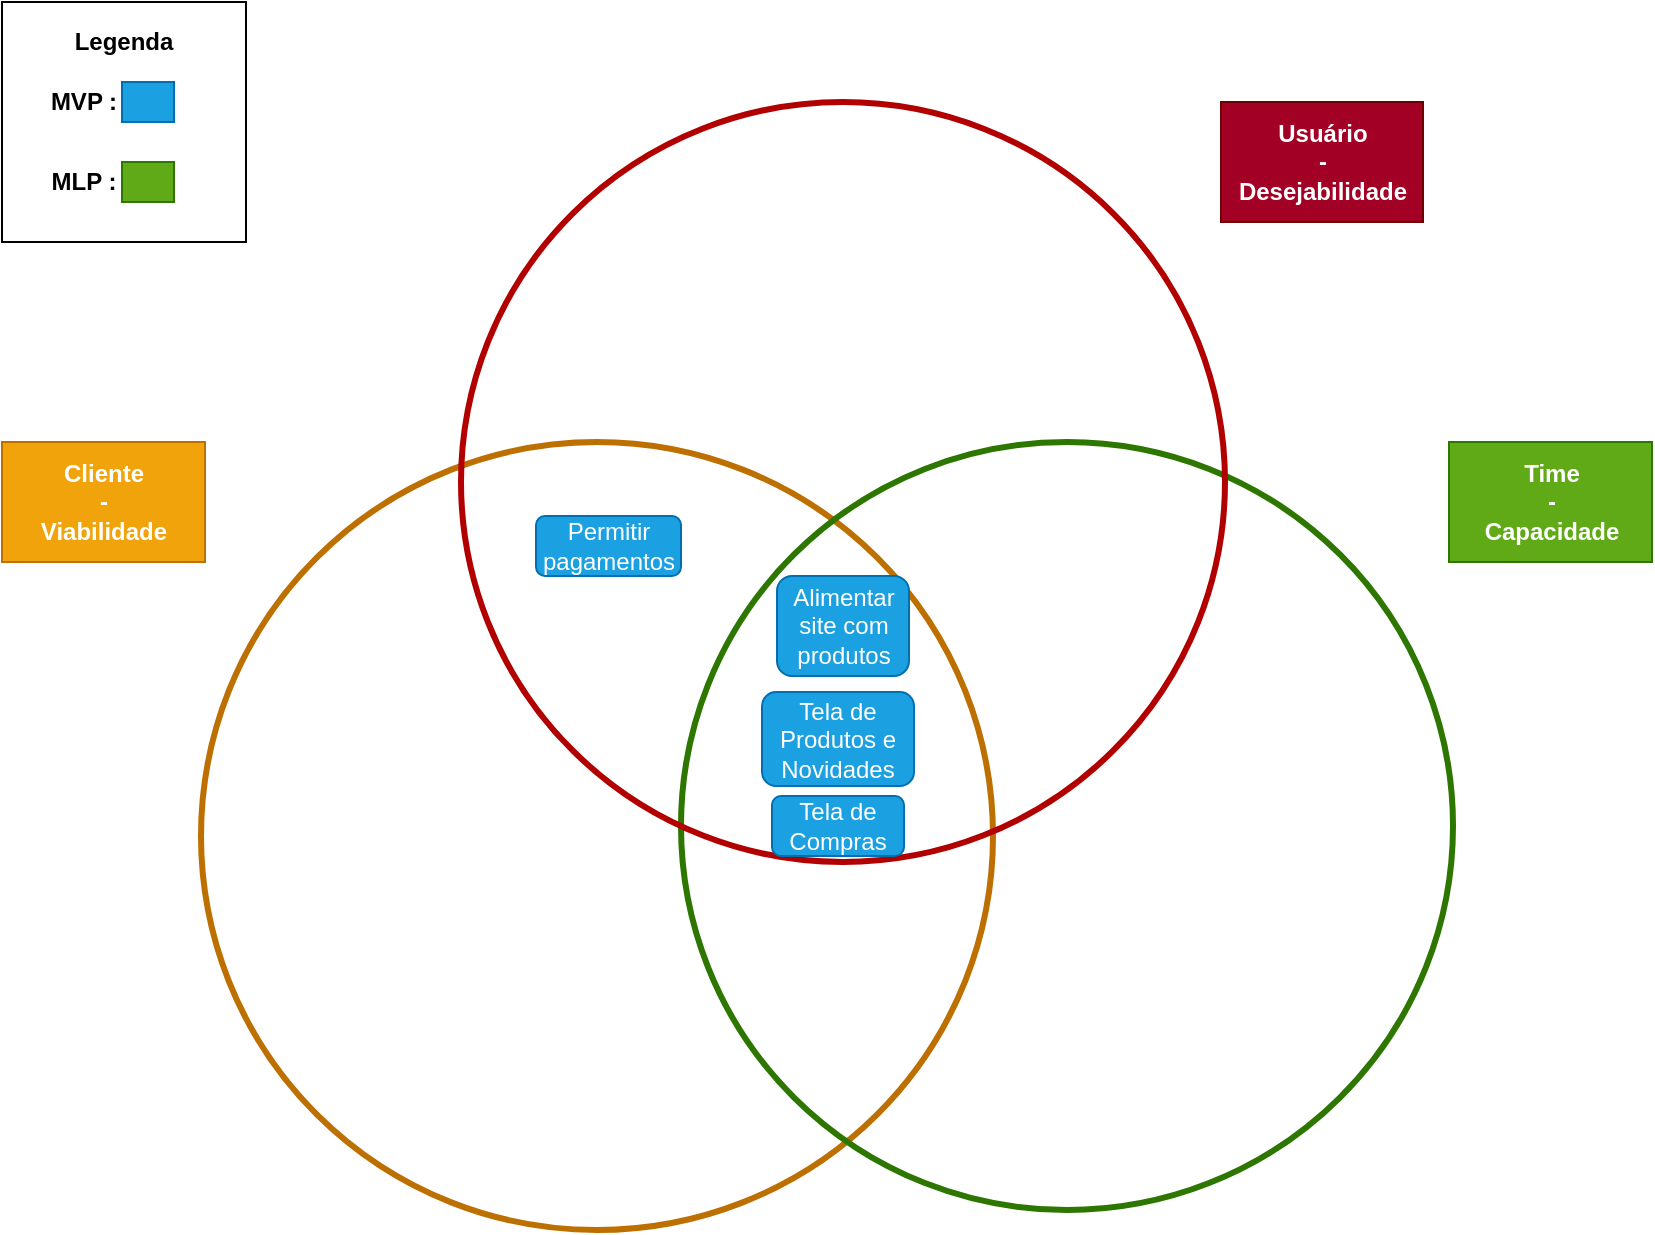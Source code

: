 <mxfile version="13.1.3">
    <diagram id="hCISvdYMMi2Ps4CzMeBu" name="Page-1">
        <mxGraphModel dx="473" dy="428" grid="1" gridSize="10" guides="1" tooltips="1" connect="1" arrows="1" fold="1" page="1" pageScale="1" pageWidth="1600" pageHeight="1200" math="0" shadow="0">
            <root>
                <mxCell id="0"/>
                <mxCell id="1" parent="0"/>
                <mxCell id="G7PD3bsyURD3d8Z6uHz4-1" value="" style="ellipse;whiteSpace=wrap;html=1;aspect=fixed;fillColor=none;strokeColor=#BD7000;strokeWidth=3;fontColor=#ffffff;" parent="1" vertex="1">
                    <mxGeometry x="487.5" y="513" width="396" height="394" as="geometry"/>
                </mxCell>
                <mxCell id="G7PD3bsyURD3d8Z6uHz4-4" value="" style="ellipse;whiteSpace=wrap;html=1;aspect=fixed;fillColor=none;strokeColor=#2D7600;fontColor=#ffffff;strokeWidth=3;" parent="1" vertex="1">
                    <mxGeometry x="727.5" y="513" width="386" height="384" as="geometry"/>
                </mxCell>
                <mxCell id="G7PD3bsyURD3d8Z6uHz4-5" value="" style="ellipse;whiteSpace=wrap;html=1;aspect=fixed;fillColor=none;strokeColor=#B20000;fontColor=#ffffff;strokeWidth=3;" parent="1" vertex="1">
                    <mxGeometry x="617.5" y="343" width="382" height="380" as="geometry"/>
                </mxCell>
                <mxCell id="G7PD3bsyURD3d8Z6uHz4-8" value="&lt;div&gt;&lt;b&gt;Time&lt;/b&gt;&lt;/div&gt;&lt;div&gt;&lt;b&gt;-&lt;/b&gt;&lt;br&gt;&lt;/div&gt;&lt;div&gt;&lt;b&gt;Capacidade&lt;br&gt;&lt;/b&gt;&lt;/div&gt;" style="text;html=1;strokeColor=#2D7600;fillColor=#60a917;align=center;verticalAlign=middle;whiteSpace=wrap;rounded=0;fontColor=#ffffff;" parent="1" vertex="1">
                    <mxGeometry x="1111.5" y="513" width="101.5" height="60" as="geometry"/>
                </mxCell>
                <mxCell id="Y9ctC_bXZh75ycUeQeHI-18" style="edgeStyle=orthogonalEdgeStyle;rounded=0;orthogonalLoop=1;jettySize=auto;html=1;exitX=0.5;exitY=1;exitDx=0;exitDy=0;fontColor=#B9E0A5;" parent="1" edge="1">
                    <mxGeometry relative="1" as="geometry">
                        <mxPoint x="579.5" y="638" as="sourcePoint"/>
                        <mxPoint x="579.5" y="638" as="targetPoint"/>
                    </mxGeometry>
                </mxCell>
                <mxCell id="Y9ctC_bXZh75ycUeQeHI-19" value="&lt;div align=&quot;center&quot;&gt;&lt;b&gt;Usuário&lt;/b&gt;&lt;/div&gt;&lt;div align=&quot;center&quot;&gt;&lt;b&gt;-&lt;/b&gt;&lt;/div&gt;&lt;div align=&quot;center&quot;&gt;&lt;b&gt;Desejabilidade&lt;br&gt;&lt;/b&gt;&lt;/div&gt;" style="text;html=1;strokeColor=#6F0000;fillColor=#a20025;align=center;verticalAlign=middle;whiteSpace=wrap;rounded=0;fontColor=#ffffff;" parent="1" vertex="1">
                    <mxGeometry x="997.5" y="343" width="101" height="60" as="geometry"/>
                </mxCell>
                <mxCell id="Y9ctC_bXZh75ycUeQeHI-30" value="&lt;font style=&quot;font-size: 20px&quot;&gt;&lt;b&gt;360º View&lt;br&gt;&lt;/b&gt;&lt;/font&gt;" style="text;html=1;align=center;verticalAlign=middle;whiteSpace=wrap;rounded=0;fontColor=#fff;" parent="1" vertex="1">
                    <mxGeometry x="760" y="293" width="97" height="30" as="geometry"/>
                </mxCell>
                <mxCell id="_5_mJkalKIQQMMw_lZd5-3" value="&lt;b&gt;MVP :&lt;/b&gt;" style="text;html=1;strokeColor=none;fillColor=none;align=center;verticalAlign=middle;whiteSpace=wrap;rounded=0;" parent="1" vertex="1">
                    <mxGeometry x="408" y="333" width="42" height="20" as="geometry"/>
                </mxCell>
                <mxCell id="_5_mJkalKIQQMMw_lZd5-6" value="" style="rounded=0;whiteSpace=wrap;html=1;fillColor=#1ba1e2;strokeColor=#006EAF;fontColor=#ffffff;" parent="1" vertex="1">
                    <mxGeometry x="448" y="333" width="26" height="20" as="geometry"/>
                </mxCell>
                <mxCell id="_5_mJkalKIQQMMw_lZd5-7" value="&lt;b&gt;MLP :&lt;/b&gt;" style="text;html=1;strokeColor=none;fillColor=none;align=center;verticalAlign=middle;whiteSpace=wrap;rounded=0;" parent="1" vertex="1">
                    <mxGeometry x="408" y="373" width="42" height="20" as="geometry"/>
                </mxCell>
                <mxCell id="_5_mJkalKIQQMMw_lZd5-8" value="" style="rounded=0;whiteSpace=wrap;html=1;fillColor=#60a917;strokeColor=#2D7600;fontColor=#ffffff;" parent="1" vertex="1">
                    <mxGeometry x="448" y="373" width="26" height="20" as="geometry"/>
                </mxCell>
                <mxCell id="_5_mJkalKIQQMMw_lZd5-10" value="" style="rounded=0;whiteSpace=wrap;html=1;fillColor=none;" parent="1" vertex="1">
                    <mxGeometry x="388" y="293" width="122" height="120" as="geometry"/>
                </mxCell>
                <mxCell id="_5_mJkalKIQQMMw_lZd5-11" value="&lt;b&gt;Legenda&lt;/b&gt;" style="text;html=1;strokeColor=none;fillColor=none;align=center;verticalAlign=middle;whiteSpace=wrap;rounded=0;" parent="1" vertex="1">
                    <mxGeometry x="423" y="303" width="52" height="20" as="geometry"/>
                </mxCell>
                <mxCell id="1JGOBO6jVBIQv8HmXLPR-7" value="&lt;div&gt;&lt;b&gt;Cliente&lt;/b&gt;&lt;/div&gt;&lt;div&gt;&lt;b&gt;-&lt;/b&gt;&lt;/div&gt;&lt;div&gt;&lt;b&gt;Viabilidade&lt;br&gt;&lt;/b&gt;&lt;/div&gt;" style="text;html=1;strokeColor=#BD7000;fillColor=#f0a30a;align=center;verticalAlign=middle;whiteSpace=wrap;rounded=0;fontColor=#ffffff;" parent="1" vertex="1">
                    <mxGeometry x="388" y="513" width="101.5" height="60" as="geometry"/>
                </mxCell>
                <mxCell id="3" value="Tela de Produtos e Novidades" style="rounded=1;whiteSpace=wrap;html=1;fillColor=#1ba1e2;fontColor=#ffffff;strokeColor=#006EAF;" parent="1" vertex="1">
                    <mxGeometry x="768" y="638" width="76" height="47" as="geometry"/>
                </mxCell>
                <mxCell id="4" value="Alimentar site com produtos" style="rounded=1;whiteSpace=wrap;html=1;fillColor=#1ba1e2;fontColor=#ffffff;strokeColor=#006EAF;" parent="1" vertex="1">
                    <mxGeometry x="775.5" y="580" width="66" height="50" as="geometry"/>
                </mxCell>
                <mxCell id="5" value="Permitir pagamentos" style="rounded=1;whiteSpace=wrap;html=1;fillColor=#1ba1e2;fontColor=#ffffff;strokeColor=#006EAF;" parent="1" vertex="1">
                    <mxGeometry x="655" y="550" width="72.5" height="30" as="geometry"/>
                </mxCell>
                <mxCell id="7" value="Tela de Compras" style="rounded=1;whiteSpace=wrap;html=1;fillColor=#1ba1e2;fontColor=#ffffff;strokeColor=#006EAF;" parent="1" vertex="1">
                    <mxGeometry x="773" y="690" width="66" height="30" as="geometry"/>
                </mxCell>
            </root>
        </mxGraphModel>
    </diagram>
</mxfile>